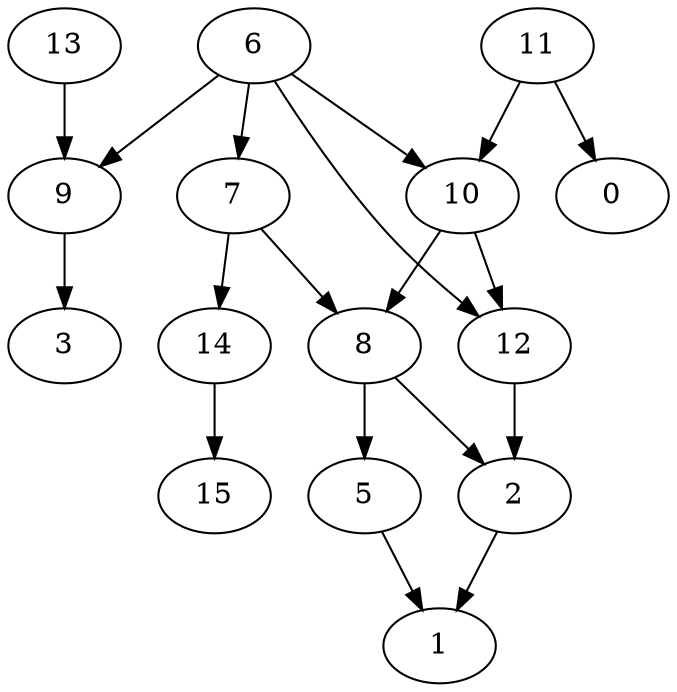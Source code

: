 strict digraph "" {
	2 -> 1;
	6 -> 7;
	6 -> 9;
	6 -> 10;
	6 -> 12;
	7 -> 8;
	7 -> 14;
	9 -> 3;
	10 -> 8;
	10 -> 12;
	11 -> 10;
	11 -> 0;
	13 -> 9;
	5 -> 1;
	8 -> 2;
	8 -> 5;
	14 -> 15;
	12 -> 2;
}
